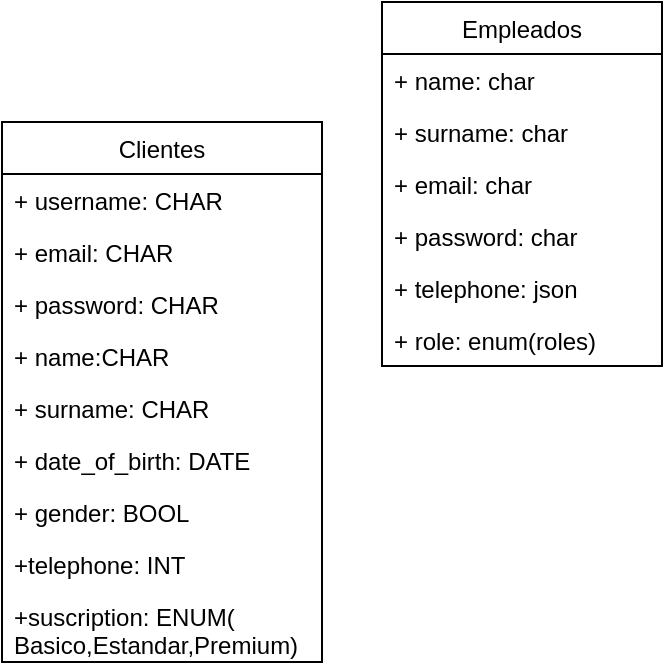 <mxfile version="15.0.3" type="device"><diagram id="QTtB9nIZmOrDsFJ9yDXn" name="Page-1"><mxGraphModel dx="454" dy="792" grid="1" gridSize="10" guides="1" tooltips="1" connect="1" arrows="1" fold="1" page="1" pageScale="1" pageWidth="827" pageHeight="1169" math="0" shadow="0"><root><mxCell id="0"/><mxCell id="1" parent="0"/><mxCell id="8W6eO_JEHmX_PaPRgtfB-2" value="Clientes" style="swimlane;fontStyle=0;childLayout=stackLayout;horizontal=1;startSize=26;fillColor=none;horizontalStack=0;resizeParent=1;resizeParentMax=0;resizeLast=0;collapsible=1;marginBottom=0;spacingBottom=0;" vertex="1" parent="1"><mxGeometry x="30" y="180" width="160" height="270" as="geometry"><mxRectangle x="30" y="200" width="80" height="26" as="alternateBounds"/></mxGeometry></mxCell><mxCell id="8W6eO_JEHmX_PaPRgtfB-10" value="+ username: CHAR" style="text;strokeColor=none;fillColor=none;align=left;verticalAlign=top;spacingLeft=4;spacingRight=4;overflow=hidden;rotatable=0;points=[[0,0.5],[1,0.5]];portConstraint=eastwest;" vertex="1" parent="8W6eO_JEHmX_PaPRgtfB-2"><mxGeometry y="26" width="160" height="26" as="geometry"/></mxCell><mxCell id="8W6eO_JEHmX_PaPRgtfB-3" value="+ email: CHAR" style="text;strokeColor=none;fillColor=none;align=left;verticalAlign=top;spacingLeft=4;spacingRight=4;overflow=hidden;rotatable=0;points=[[0,0.5],[1,0.5]];portConstraint=eastwest;" vertex="1" parent="8W6eO_JEHmX_PaPRgtfB-2"><mxGeometry y="52" width="160" height="26" as="geometry"/></mxCell><mxCell id="8W6eO_JEHmX_PaPRgtfB-4" value="+ password: CHAR" style="text;strokeColor=none;fillColor=none;align=left;verticalAlign=top;spacingLeft=4;spacingRight=4;overflow=hidden;rotatable=0;points=[[0,0.5],[1,0.5]];portConstraint=eastwest;" vertex="1" parent="8W6eO_JEHmX_PaPRgtfB-2"><mxGeometry y="78" width="160" height="26" as="geometry"/></mxCell><mxCell id="8W6eO_JEHmX_PaPRgtfB-7" value="+ name:CHAR" style="text;strokeColor=none;fillColor=none;align=left;verticalAlign=top;spacingLeft=4;spacingRight=4;overflow=hidden;rotatable=0;points=[[0,0.5],[1,0.5]];portConstraint=eastwest;" vertex="1" parent="8W6eO_JEHmX_PaPRgtfB-2"><mxGeometry y="104" width="160" height="26" as="geometry"/></mxCell><mxCell id="8W6eO_JEHmX_PaPRgtfB-5" value="+ surname: CHAR" style="text;strokeColor=none;fillColor=none;align=left;verticalAlign=top;spacingLeft=4;spacingRight=4;overflow=hidden;rotatable=0;points=[[0,0.5],[1,0.5]];portConstraint=eastwest;" vertex="1" parent="8W6eO_JEHmX_PaPRgtfB-2"><mxGeometry y="130" width="160" height="26" as="geometry"/></mxCell><mxCell id="8W6eO_JEHmX_PaPRgtfB-8" value="+ date_of_birth: DATE" style="text;strokeColor=none;fillColor=none;align=left;verticalAlign=top;spacingLeft=4;spacingRight=4;overflow=hidden;rotatable=0;points=[[0,0.5],[1,0.5]];portConstraint=eastwest;" vertex="1" parent="8W6eO_JEHmX_PaPRgtfB-2"><mxGeometry y="156" width="160" height="26" as="geometry"/></mxCell><mxCell id="8W6eO_JEHmX_PaPRgtfB-9" value="+ gender: BOOL" style="text;strokeColor=none;fillColor=none;align=left;verticalAlign=top;spacingLeft=4;spacingRight=4;overflow=hidden;rotatable=0;points=[[0,0.5],[1,0.5]];portConstraint=eastwest;" vertex="1" parent="8W6eO_JEHmX_PaPRgtfB-2"><mxGeometry y="182" width="160" height="26" as="geometry"/></mxCell><mxCell id="8W6eO_JEHmX_PaPRgtfB-11" value="+telephone: INT" style="text;strokeColor=none;fillColor=none;align=left;verticalAlign=top;spacingLeft=4;spacingRight=4;overflow=hidden;rotatable=0;points=[[0,0.5],[1,0.5]];portConstraint=eastwest;" vertex="1" parent="8W6eO_JEHmX_PaPRgtfB-2"><mxGeometry y="208" width="160" height="26" as="geometry"/></mxCell><mxCell id="8W6eO_JEHmX_PaPRgtfB-12" value="+suscription: ENUM(&#10;Basico,Estandar,Premium)" style="text;strokeColor=none;fillColor=none;align=left;verticalAlign=top;spacingLeft=4;spacingRight=4;overflow=hidden;rotatable=0;points=[[0,0.5],[1,0.5]];portConstraint=eastwest;" vertex="1" parent="8W6eO_JEHmX_PaPRgtfB-2"><mxGeometry y="234" width="160" height="36" as="geometry"/></mxCell><mxCell id="8W6eO_JEHmX_PaPRgtfB-14" value="Empleados" style="swimlane;fontStyle=0;childLayout=stackLayout;horizontal=1;startSize=26;fillColor=none;horizontalStack=0;resizeParent=1;resizeParentMax=0;resizeLast=0;collapsible=1;marginBottom=0;" vertex="1" parent="1"><mxGeometry x="220" y="120" width="140" height="182" as="geometry"/></mxCell><mxCell id="8W6eO_JEHmX_PaPRgtfB-15" value="+ name: char" style="text;strokeColor=none;fillColor=none;align=left;verticalAlign=top;spacingLeft=4;spacingRight=4;overflow=hidden;rotatable=0;points=[[0,0.5],[1,0.5]];portConstraint=eastwest;" vertex="1" parent="8W6eO_JEHmX_PaPRgtfB-14"><mxGeometry y="26" width="140" height="26" as="geometry"/></mxCell><mxCell id="8W6eO_JEHmX_PaPRgtfB-16" value="+ surname: char" style="text;strokeColor=none;fillColor=none;align=left;verticalAlign=top;spacingLeft=4;spacingRight=4;overflow=hidden;rotatable=0;points=[[0,0.5],[1,0.5]];portConstraint=eastwest;" vertex="1" parent="8W6eO_JEHmX_PaPRgtfB-14"><mxGeometry y="52" width="140" height="26" as="geometry"/></mxCell><mxCell id="8W6eO_JEHmX_PaPRgtfB-17" value="+ email: char" style="text;strokeColor=none;fillColor=none;align=left;verticalAlign=top;spacingLeft=4;spacingRight=4;overflow=hidden;rotatable=0;points=[[0,0.5],[1,0.5]];portConstraint=eastwest;" vertex="1" parent="8W6eO_JEHmX_PaPRgtfB-14"><mxGeometry y="78" width="140" height="26" as="geometry"/></mxCell><mxCell id="8W6eO_JEHmX_PaPRgtfB-18" value="+ password: char" style="text;strokeColor=none;fillColor=none;align=left;verticalAlign=top;spacingLeft=4;spacingRight=4;overflow=hidden;rotatable=0;points=[[0,0.5],[1,0.5]];portConstraint=eastwest;" vertex="1" parent="8W6eO_JEHmX_PaPRgtfB-14"><mxGeometry y="104" width="140" height="26" as="geometry"/></mxCell><mxCell id="8W6eO_JEHmX_PaPRgtfB-19" value="+ telephone: json" style="text;strokeColor=none;fillColor=none;align=left;verticalAlign=top;spacingLeft=4;spacingRight=4;overflow=hidden;rotatable=0;points=[[0,0.5],[1,0.5]];portConstraint=eastwest;" vertex="1" parent="8W6eO_JEHmX_PaPRgtfB-14"><mxGeometry y="130" width="140" height="26" as="geometry"/></mxCell><mxCell id="8W6eO_JEHmX_PaPRgtfB-20" value="+ role: enum(roles)" style="text;strokeColor=none;fillColor=none;align=left;verticalAlign=top;spacingLeft=4;spacingRight=4;overflow=hidden;rotatable=0;points=[[0,0.5],[1,0.5]];portConstraint=eastwest;" vertex="1" parent="8W6eO_JEHmX_PaPRgtfB-14"><mxGeometry y="156" width="140" height="26" as="geometry"/></mxCell></root></mxGraphModel></diagram></mxfile>